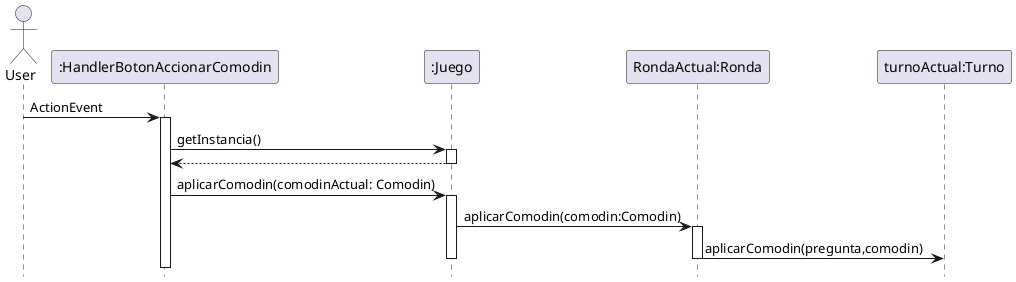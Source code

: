 @startuml
hide footbox
Actor User
User -> ":HandlerBotonAccionarComodin": ActionEvent
activate ":HandlerBotonAccionarComodin"
":HandlerBotonAccionarComodin"-> ":Juego": getInstancia()
activate ":Juego"
":Juego" --> ":HandlerBotonAccionarComodin"
deactivate ":Juego"

":HandlerBotonAccionarComodin" -> ":Juego" : aplicarComodin(comodinActual: Comodin)

activate ":Juego"
":Juego" ->"RondaActual:Ronda":aplicarComodin(comodin:Comodin)
activate "RondaActual:Ronda"
"RondaActual:Ronda" ->"turnoActual:Turno":aplicarComodin(pregunta,comodin)


deactivate ":Juego"
deactivate "RondaActual:Ronda"

@enduml